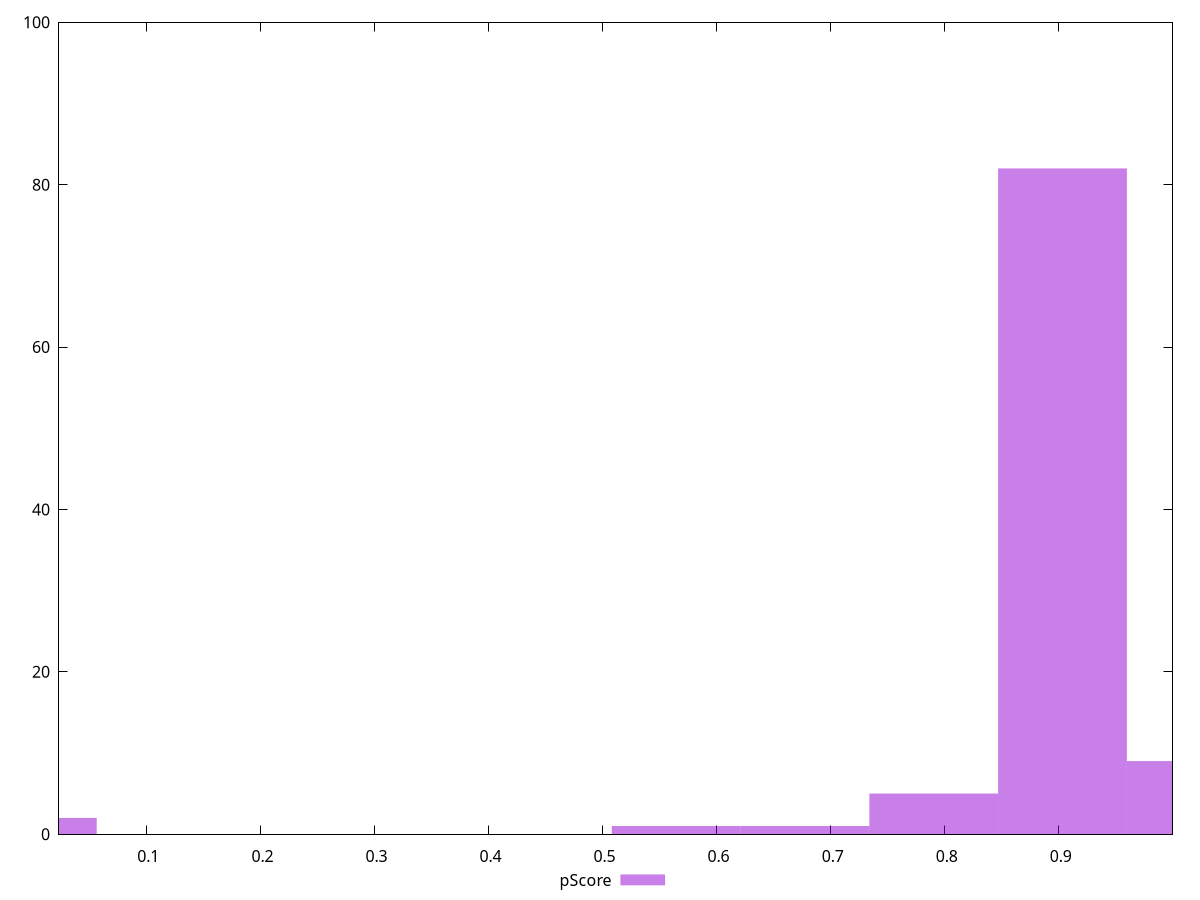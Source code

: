 reset

$pScore <<EOF
0 2
1.016179771093703 9
0.9032709076388471 82
0.5645443172742795 1
0.7903620441839913 5
0.6774531807291353 1
EOF

set key outside below
set boxwidth 0.11290886345485589
set xrange [0.023390811250477705:0.9997160845577461]
set yrange [0:100]
set trange [0:100]
set style fill transparent solid 0.5 noborder
set terminal svg size 640, 490 enhanced background rgb 'white'
set output "report/report_00029_2021-02-24T13-36-40.390Z/speed-index/samples/music/pScore/histogram.svg"

plot $pScore title "pScore" with boxes

reset
